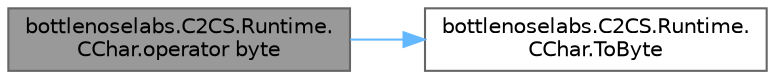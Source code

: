 digraph "bottlenoselabs.C2CS.Runtime.CChar.operator byte"
{
 // LATEX_PDF_SIZE
  bgcolor="transparent";
  edge [fontname=Helvetica,fontsize=10,labelfontname=Helvetica,labelfontsize=10];
  node [fontname=Helvetica,fontsize=10,shape=box,height=0.2,width=0.4];
  rankdir="LR";
  Node1 [id="Node000001",label="bottlenoselabs.C2CS.Runtime.\lCChar.operator byte",height=0.2,width=0.4,color="gray40", fillcolor="grey60", style="filled", fontcolor="black",tooltip="Converts the specified CChar to a byte."];
  Node1 -> Node2 [id="edge1_Node000001_Node000002",color="steelblue1",style="solid",tooltip=" "];
  Node2 [id="Node000002",label="bottlenoselabs.C2CS.Runtime.\lCChar.ToByte",height=0.2,width=0.4,color="grey40", fillcolor="white", style="filled",URL="$structbottlenoselabs_1_1_c2_c_s_1_1_runtime_1_1_c_char.html#a2d0fa9fc11058b636d36d0c14a8d2a08",tooltip="Converts the specified CChar to a byte."];
}
